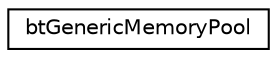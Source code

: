 digraph "Graphical Class Hierarchy"
{
  edge [fontname="Helvetica",fontsize="10",labelfontname="Helvetica",labelfontsize="10"];
  node [fontname="Helvetica",fontsize="10",shape=record];
  rankdir="LR";
  Node1 [label="btGenericMemoryPool",height=0.2,width=0.4,color="black", fillcolor="white", style="filled",URL="$classbt_generic_memory_pool.html",tooltip="Generic Pool class. "];
}
